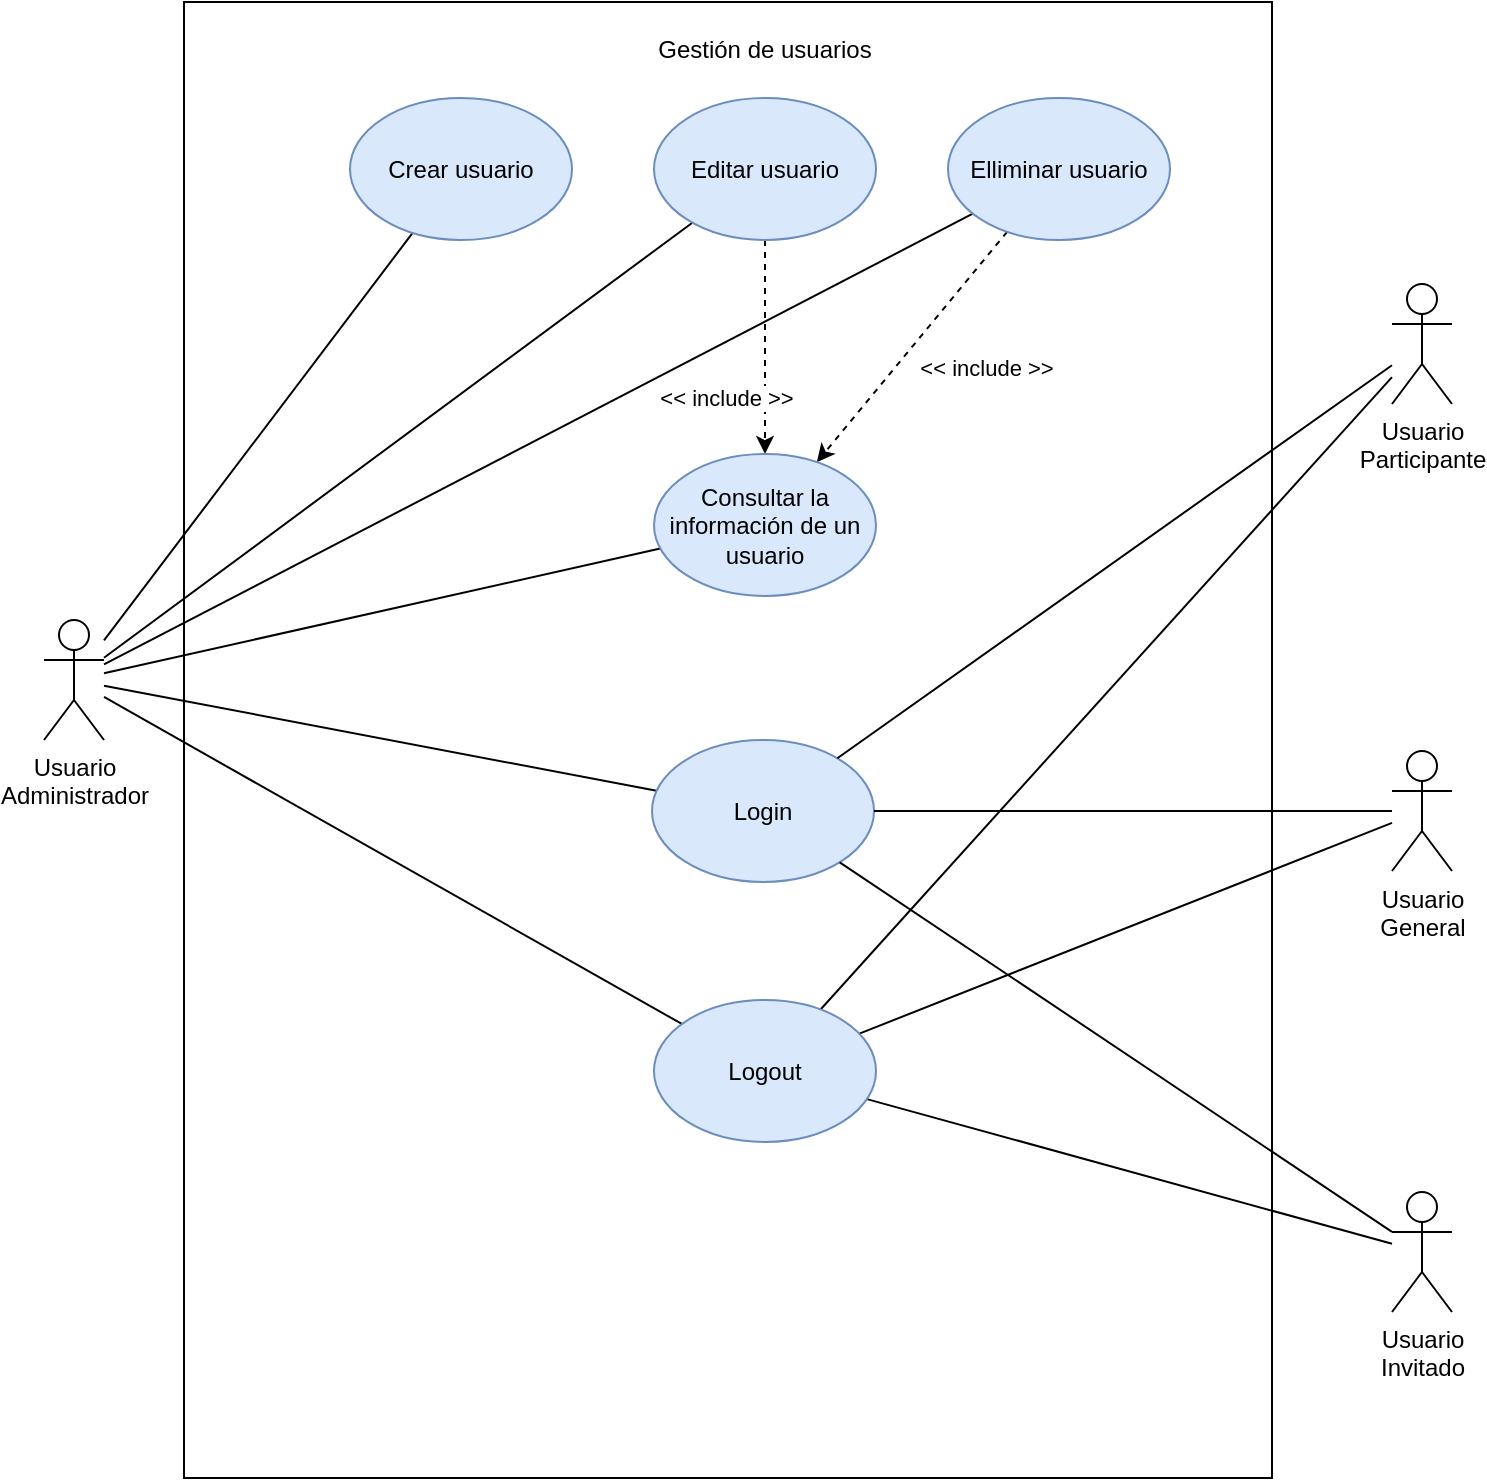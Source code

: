 <mxfile>
    <diagram id="SHGR64f0eFWFSnYSOXNF" name="Page-1">
        <mxGraphModel dx="784" dy="1012" grid="0" gridSize="10" guides="1" tooltips="1" connect="1" arrows="1" fold="1" page="1" pageScale="1" pageWidth="827" pageHeight="1169" math="0" shadow="0">
            <root>
                <mxCell id="0"/>
                <mxCell id="1" parent="0"/>
                <mxCell id="2" value="" style="rounded=0;whiteSpace=wrap;html=1;" parent="1" vertex="1">
                    <mxGeometry x="143" y="52" width="544" height="738" as="geometry"/>
                </mxCell>
                <mxCell id="3" value="Gestión de usuarios" style="text;html=1;strokeColor=none;fillColor=none;align=center;verticalAlign=middle;whiteSpace=wrap;rounded=0;" parent="1" vertex="1">
                    <mxGeometry x="210" y="67" width="447" height="18" as="geometry"/>
                </mxCell>
                <mxCell id="4" style="rounded=0;orthogonalLoop=1;jettySize=auto;html=1;endArrow=none;endFill=0;" parent="1" source="11" target="12" edge="1">
                    <mxGeometry relative="1" as="geometry"/>
                </mxCell>
                <mxCell id="5" style="edgeStyle=none;rounded=0;orthogonalLoop=1;jettySize=auto;html=1;endArrow=none;endFill=0;" parent="1" source="11" target="13" edge="1">
                    <mxGeometry relative="1" as="geometry"/>
                </mxCell>
                <mxCell id="6" style="edgeStyle=none;rounded=0;orthogonalLoop=1;jettySize=auto;html=1;endArrow=none;endFill=0;" parent="1" source="11" target="14" edge="1">
                    <mxGeometry relative="1" as="geometry"/>
                </mxCell>
                <mxCell id="10" style="edgeStyle=none;rounded=0;orthogonalLoop=1;jettySize=auto;html=1;endArrow=none;endFill=0;" parent="1" source="11" target="23" edge="1">
                    <mxGeometry relative="1" as="geometry"/>
                </mxCell>
                <mxCell id="46" style="edgeStyle=none;rounded=0;orthogonalLoop=1;jettySize=auto;html=1;endArrow=none;endFill=0;" parent="1" source="11" target="43" edge="1">
                    <mxGeometry relative="1" as="geometry"/>
                </mxCell>
                <mxCell id="50" style="edgeStyle=none;rounded=0;orthogonalLoop=1;jettySize=auto;html=1;endArrow=none;endFill=0;" parent="1" source="11" target="31" edge="1">
                    <mxGeometry relative="1" as="geometry"/>
                </mxCell>
                <mxCell id="11" value="Usuario&lt;br&gt;Administrador" style="shape=umlActor;verticalLabelPosition=bottom;verticalAlign=top;html=1;outlineConnect=0;" parent="1" vertex="1">
                    <mxGeometry x="73" y="361" width="30" height="60" as="geometry"/>
                </mxCell>
                <mxCell id="32" style="edgeStyle=orthogonalEdgeStyle;rounded=0;orthogonalLoop=1;jettySize=auto;html=1;dashed=1;" parent="1" source="12" target="31" edge="1">
                    <mxGeometry relative="1" as="geometry"/>
                </mxCell>
                <mxCell id="33" value="&amp;lt;&amp;lt; include&amp;nbsp;&amp;gt;&amp;gt;" style="edgeLabel;html=1;align=center;verticalAlign=middle;resizable=0;points=[];" parent="32" vertex="1" connectable="0">
                    <mxGeometry x="0.29" y="4" relative="1" as="geometry">
                        <mxPoint x="-23.5" y="10" as="offset"/>
                    </mxGeometry>
                </mxCell>
                <mxCell id="12" value="Editar usuario" style="ellipse;whiteSpace=wrap;html=1;fillColor=#dae8fc;strokeColor=#6c8ebf;" parent="1" vertex="1">
                    <mxGeometry x="378" y="100" width="111" height="71" as="geometry"/>
                </mxCell>
                <mxCell id="34" style="rounded=0;orthogonalLoop=1;jettySize=auto;html=1;dashed=1;" parent="1" source="13" target="31" edge="1">
                    <mxGeometry relative="1" as="geometry"/>
                </mxCell>
                <mxCell id="35" value="&amp;lt;&amp;lt; include&amp;nbsp;&amp;gt;&amp;gt;" style="edgeLabel;html=1;align=center;verticalAlign=middle;resizable=0;points=[];" parent="34" vertex="1" connectable="0">
                    <mxGeometry x="0.255" y="3" relative="1" as="geometry">
                        <mxPoint x="47" y="-6.28" as="offset"/>
                    </mxGeometry>
                </mxCell>
                <mxCell id="13" value="Elliminar usuario" style="ellipse;whiteSpace=wrap;html=1;fillColor=#dae8fc;strokeColor=#6c8ebf;" parent="1" vertex="1">
                    <mxGeometry x="525" y="100" width="111" height="71" as="geometry"/>
                </mxCell>
                <mxCell id="14" value="Login" style="ellipse;whiteSpace=wrap;html=1;fillColor=#dae8fc;strokeColor=#6c8ebf;" parent="1" vertex="1">
                    <mxGeometry x="377" y="421" width="111" height="71" as="geometry"/>
                </mxCell>
                <mxCell id="28" style="rounded=0;orthogonalLoop=1;jettySize=auto;html=1;endArrow=none;endFill=0;" parent="1" source="22" target="14" edge="1">
                    <mxGeometry relative="1" as="geometry"/>
                </mxCell>
                <mxCell id="48" style="edgeStyle=none;rounded=0;orthogonalLoop=1;jettySize=auto;html=1;endArrow=none;endFill=0;" parent="1" source="22" target="43" edge="1">
                    <mxGeometry relative="1" as="geometry"/>
                </mxCell>
                <mxCell id="22" value="Usuario &lt;br&gt;General" style="shape=umlActor;verticalLabelPosition=bottom;verticalAlign=top;html=1;outlineConnect=0;" parent="1" vertex="1">
                    <mxGeometry x="747" y="426.5" width="30" height="60" as="geometry"/>
                </mxCell>
                <mxCell id="23" value="Crear usuario" style="ellipse;whiteSpace=wrap;html=1;fillColor=#dae8fc;strokeColor=#6c8ebf;" parent="1" vertex="1">
                    <mxGeometry x="226" y="100" width="111" height="71" as="geometry"/>
                </mxCell>
                <mxCell id="30" style="edgeStyle=none;rounded=0;orthogonalLoop=1;jettySize=auto;html=1;endArrow=none;endFill=0;" parent="1" source="26" target="14" edge="1">
                    <mxGeometry relative="1" as="geometry"/>
                </mxCell>
                <mxCell id="49" style="edgeStyle=none;rounded=0;orthogonalLoop=1;jettySize=auto;html=1;endArrow=none;endFill=0;" parent="1" source="26" target="43" edge="1">
                    <mxGeometry relative="1" as="geometry"/>
                </mxCell>
                <mxCell id="26" value="Usuario&lt;br&gt;Invitado" style="shape=umlActor;verticalLabelPosition=bottom;verticalAlign=top;html=1;outlineConnect=0;" parent="1" vertex="1">
                    <mxGeometry x="747" y="647" width="30" height="60" as="geometry"/>
                </mxCell>
                <mxCell id="29" style="edgeStyle=none;rounded=0;orthogonalLoop=1;jettySize=auto;html=1;endArrow=none;endFill=0;" parent="1" source="27" target="14" edge="1">
                    <mxGeometry relative="1" as="geometry"/>
                </mxCell>
                <mxCell id="47" style="edgeStyle=none;rounded=0;orthogonalLoop=1;jettySize=auto;html=1;endArrow=none;endFill=0;" parent="1" source="27" target="43" edge="1">
                    <mxGeometry relative="1" as="geometry"/>
                </mxCell>
                <mxCell id="27" value="Usuario &lt;br&gt;Participante" style="shape=umlActor;verticalLabelPosition=bottom;verticalAlign=top;html=1;outlineConnect=0;" parent="1" vertex="1">
                    <mxGeometry x="747" y="193" width="30" height="60" as="geometry"/>
                </mxCell>
                <mxCell id="31" value="Consultar la información de un usuario" style="ellipse;whiteSpace=wrap;html=1;fillColor=#dae8fc;strokeColor=#6c8ebf;" parent="1" vertex="1">
                    <mxGeometry x="378" y="278" width="111" height="71" as="geometry"/>
                </mxCell>
                <mxCell id="43" value="Logout" style="ellipse;whiteSpace=wrap;html=1;fillColor=#dae8fc;strokeColor=#6c8ebf;" parent="1" vertex="1">
                    <mxGeometry x="378" y="551" width="111" height="71" as="geometry"/>
                </mxCell>
            </root>
        </mxGraphModel>
    </diagram>
</mxfile>